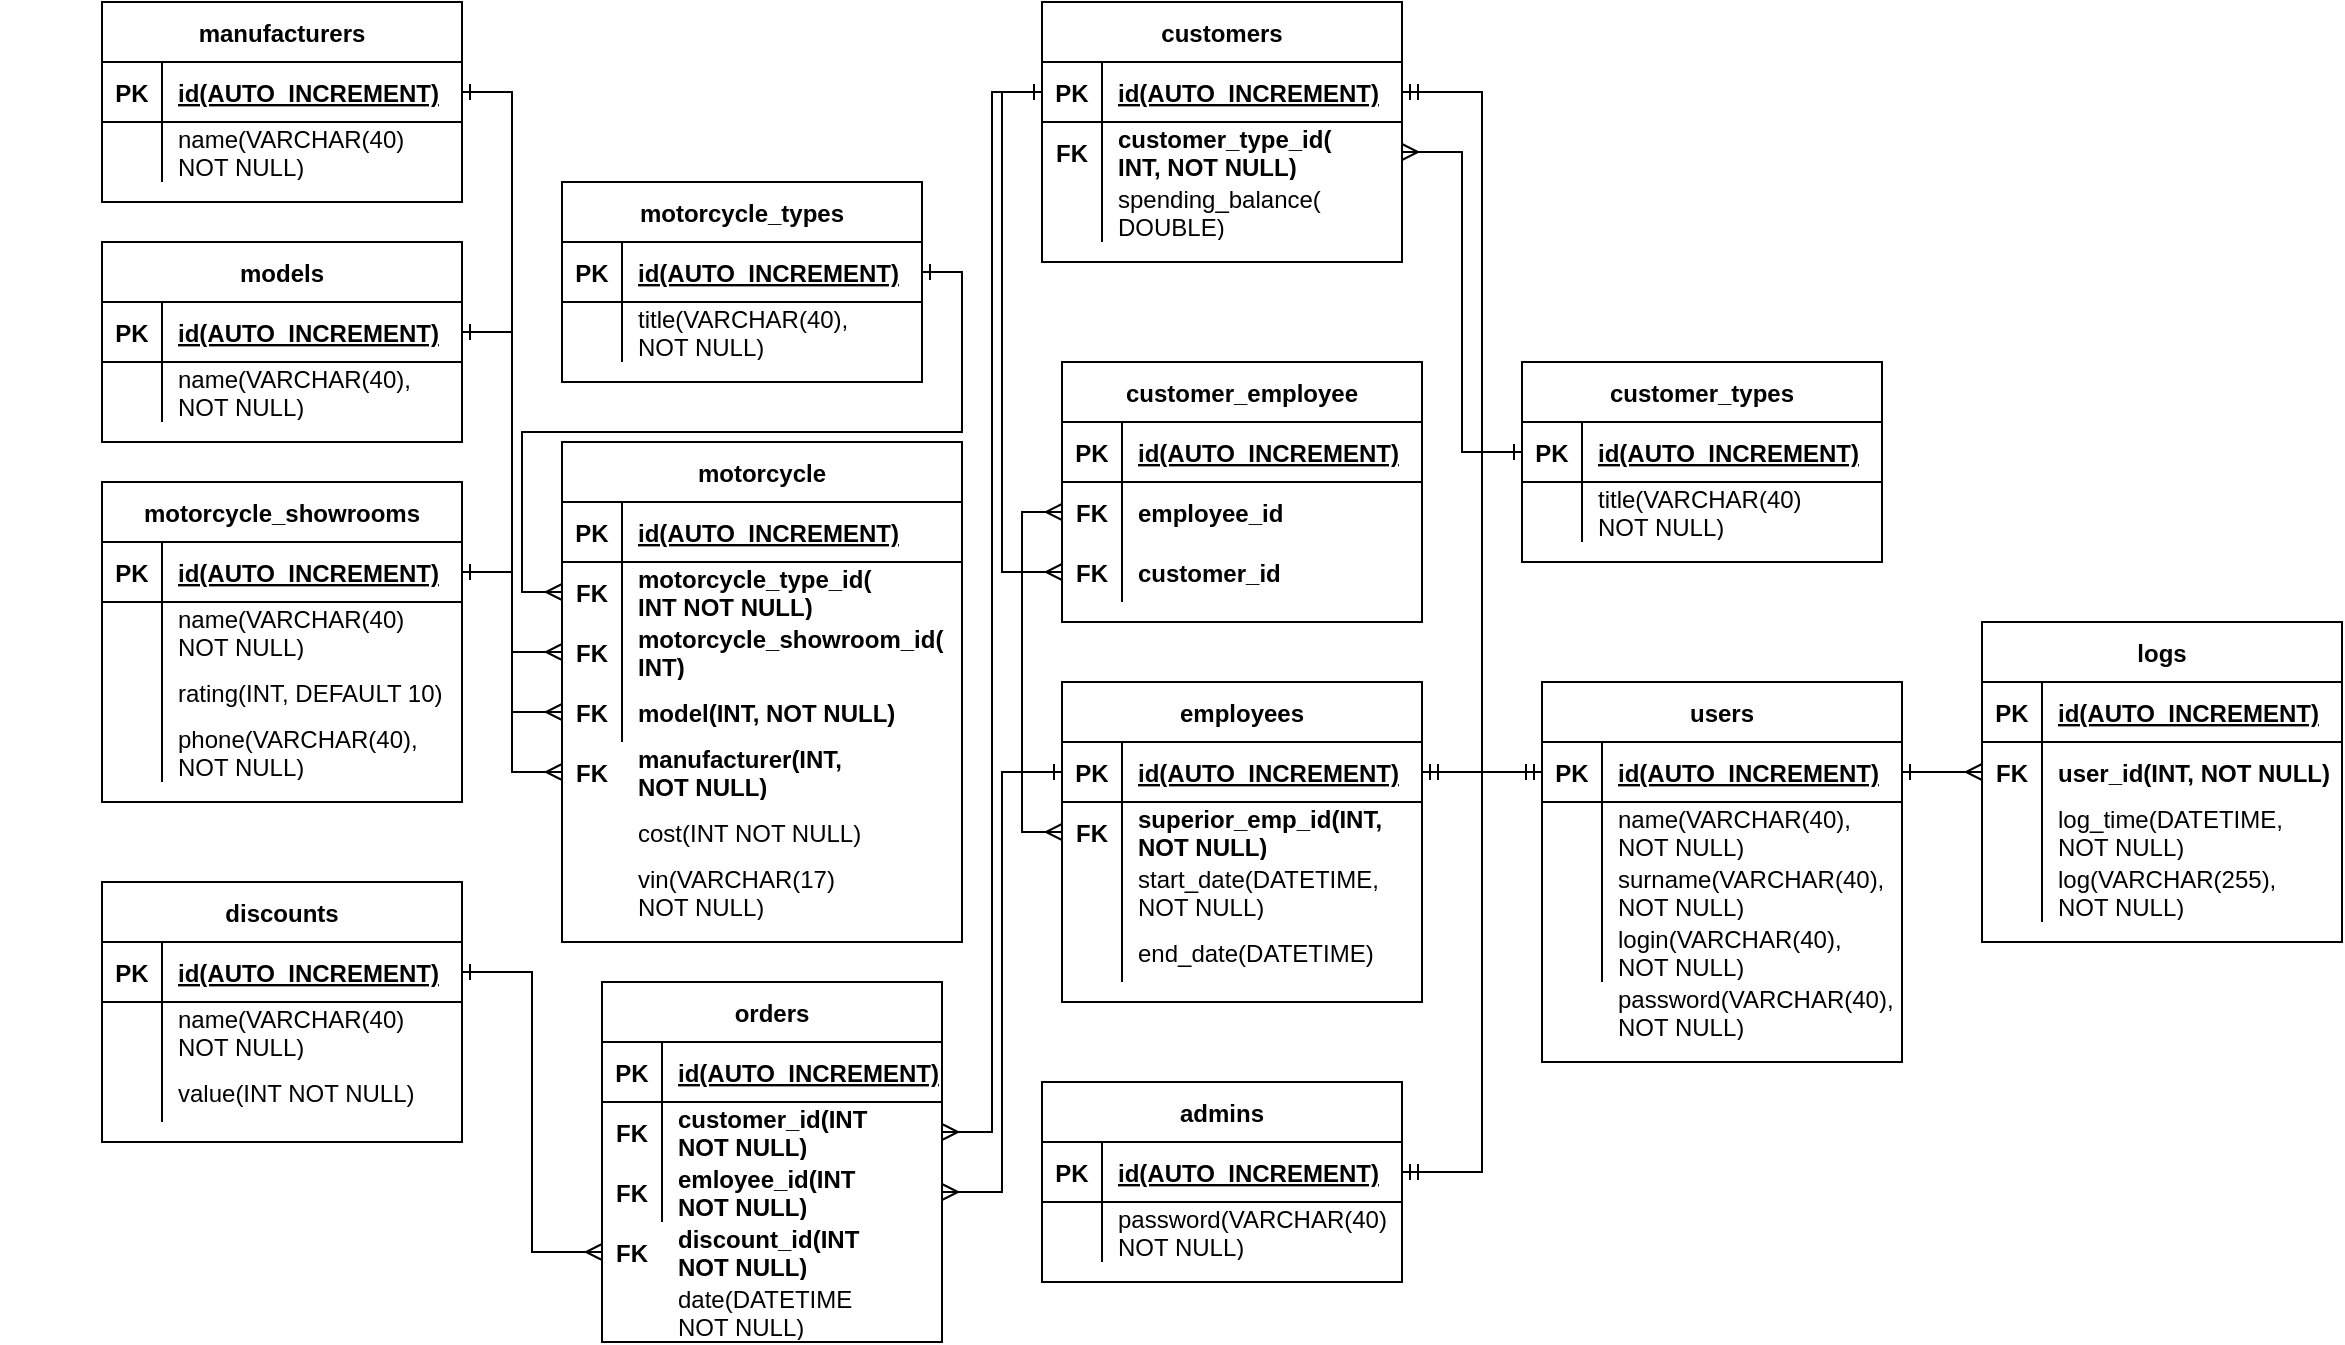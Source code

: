 <mxfile version="20.5.3" type="device"><diagram id="R2lEEEUBdFMjLlhIrx00" name="Page-1"><mxGraphModel dx="1921" dy="1722" grid="1" gridSize="10" guides="1" tooltips="1" connect="1" arrows="1" fold="1" page="1" pageScale="1" pageWidth="850" pageHeight="1100" math="0" shadow="0" extFonts="Permanent Marker^https://fonts.googleapis.com/css?family=Permanent+Marker"><root><mxCell id="0"/><mxCell id="1" parent="0"/><mxCell id="8Nt2CDm1f-vWvWh8IdVS-1" value="customers" style="shape=table;startSize=30;container=1;collapsible=1;childLayout=tableLayout;fixedRows=1;rowLines=0;fontStyle=1;align=center;resizeLast=1;" parent="1" vertex="1"><mxGeometry x="410" y="-30" width="180" height="130" as="geometry"/></mxCell><mxCell id="8Nt2CDm1f-vWvWh8IdVS-2" value="" style="shape=tableRow;horizontal=0;startSize=0;swimlaneHead=0;swimlaneBody=0;fillColor=none;collapsible=0;dropTarget=0;points=[[0,0.5],[1,0.5]];portConstraint=eastwest;top=0;left=0;right=0;bottom=1;" parent="8Nt2CDm1f-vWvWh8IdVS-1" vertex="1"><mxGeometry y="30" width="180" height="30" as="geometry"/></mxCell><mxCell id="8Nt2CDm1f-vWvWh8IdVS-3" value="PK" style="shape=partialRectangle;connectable=0;fillColor=none;top=0;left=0;bottom=0;right=0;fontStyle=1;overflow=hidden;" parent="8Nt2CDm1f-vWvWh8IdVS-2" vertex="1"><mxGeometry width="30" height="30" as="geometry"><mxRectangle width="30" height="30" as="alternateBounds"/></mxGeometry></mxCell><mxCell id="8Nt2CDm1f-vWvWh8IdVS-4" value="id(AUTO_INCREMENT)" style="shape=partialRectangle;connectable=0;fillColor=none;top=0;left=0;bottom=0;right=0;align=left;spacingLeft=6;fontStyle=5;overflow=hidden;" parent="8Nt2CDm1f-vWvWh8IdVS-2" vertex="1"><mxGeometry x="30" width="150" height="30" as="geometry"><mxRectangle width="150" height="30" as="alternateBounds"/></mxGeometry></mxCell><mxCell id="8Nt2CDm1f-vWvWh8IdVS-5" value="" style="shape=tableRow;horizontal=0;startSize=0;swimlaneHead=0;swimlaneBody=0;fillColor=none;collapsible=0;dropTarget=0;points=[[0,0.5],[1,0.5]];portConstraint=eastwest;top=0;left=0;right=0;bottom=0;" parent="8Nt2CDm1f-vWvWh8IdVS-1" vertex="1"><mxGeometry y="60" width="180" height="30" as="geometry"/></mxCell><mxCell id="8Nt2CDm1f-vWvWh8IdVS-6" value="FK" style="shape=partialRectangle;connectable=0;fillColor=none;top=0;left=0;bottom=0;right=0;editable=1;overflow=hidden;fontStyle=1" parent="8Nt2CDm1f-vWvWh8IdVS-5" vertex="1"><mxGeometry width="30" height="30" as="geometry"><mxRectangle width="30" height="30" as="alternateBounds"/></mxGeometry></mxCell><mxCell id="8Nt2CDm1f-vWvWh8IdVS-7" value="customer_type_id(&#10;INT, NOT NULL)" style="shape=partialRectangle;connectable=0;fillColor=none;top=0;left=0;bottom=0;right=0;align=left;spacingLeft=6;overflow=hidden;fontStyle=1" parent="8Nt2CDm1f-vWvWh8IdVS-5" vertex="1"><mxGeometry x="30" width="150" height="30" as="geometry"><mxRectangle width="150" height="30" as="alternateBounds"/></mxGeometry></mxCell><mxCell id="8Nt2CDm1f-vWvWh8IdVS-8" value="" style="shape=tableRow;horizontal=0;startSize=0;swimlaneHead=0;swimlaneBody=0;fillColor=none;collapsible=0;dropTarget=0;points=[[0,0.5],[1,0.5]];portConstraint=eastwest;top=0;left=0;right=0;bottom=0;" parent="8Nt2CDm1f-vWvWh8IdVS-1" vertex="1"><mxGeometry y="90" width="180" height="30" as="geometry"/></mxCell><mxCell id="8Nt2CDm1f-vWvWh8IdVS-9" value="" style="shape=partialRectangle;connectable=0;fillColor=none;top=0;left=0;bottom=0;right=0;editable=1;overflow=hidden;" parent="8Nt2CDm1f-vWvWh8IdVS-8" vertex="1"><mxGeometry width="30" height="30" as="geometry"><mxRectangle width="30" height="30" as="alternateBounds"/></mxGeometry></mxCell><mxCell id="8Nt2CDm1f-vWvWh8IdVS-10" value="spending_balance(&#10;DOUBLE)" style="shape=partialRectangle;connectable=0;fillColor=none;top=0;left=0;bottom=0;right=0;align=left;spacingLeft=6;overflow=hidden;" parent="8Nt2CDm1f-vWvWh8IdVS-8" vertex="1"><mxGeometry x="30" width="150" height="30" as="geometry"><mxRectangle width="150" height="30" as="alternateBounds"/></mxGeometry></mxCell><mxCell id="8Nt2CDm1f-vWvWh8IdVS-14" value="employees" style="shape=table;startSize=30;container=1;collapsible=1;childLayout=tableLayout;fixedRows=1;rowLines=0;fontStyle=1;align=center;resizeLast=1;" parent="1" vertex="1"><mxGeometry x="420" y="310" width="180" height="160" as="geometry"/></mxCell><mxCell id="8Nt2CDm1f-vWvWh8IdVS-15" value="" style="shape=tableRow;horizontal=0;startSize=0;swimlaneHead=0;swimlaneBody=0;fillColor=none;collapsible=0;dropTarget=0;points=[[0,0.5],[1,0.5]];portConstraint=eastwest;top=0;left=0;right=0;bottom=1;" parent="8Nt2CDm1f-vWvWh8IdVS-14" vertex="1"><mxGeometry y="30" width="180" height="30" as="geometry"/></mxCell><mxCell id="8Nt2CDm1f-vWvWh8IdVS-16" value="PK" style="shape=partialRectangle;connectable=0;fillColor=none;top=0;left=0;bottom=0;right=0;fontStyle=1;overflow=hidden;" parent="8Nt2CDm1f-vWvWh8IdVS-15" vertex="1"><mxGeometry width="30" height="30" as="geometry"><mxRectangle width="30" height="30" as="alternateBounds"/></mxGeometry></mxCell><mxCell id="8Nt2CDm1f-vWvWh8IdVS-17" value="id(AUTO_INCREMENT)" style="shape=partialRectangle;connectable=0;fillColor=none;top=0;left=0;bottom=0;right=0;align=left;spacingLeft=6;fontStyle=5;overflow=hidden;" parent="8Nt2CDm1f-vWvWh8IdVS-15" vertex="1"><mxGeometry x="30" width="150" height="30" as="geometry"><mxRectangle width="150" height="30" as="alternateBounds"/></mxGeometry></mxCell><mxCell id="gEt5cpGk0N3oKfCgghle-37" style="edgeStyle=orthogonalEdgeStyle;rounded=0;orthogonalLoop=1;jettySize=auto;html=1;entryX=0;entryY=0.5;entryDx=0;entryDy=0;startArrow=ERmany;startFill=0;endArrow=ERone;endFill=0;" parent="8Nt2CDm1f-vWvWh8IdVS-14" source="8Nt2CDm1f-vWvWh8IdVS-18" target="8Nt2CDm1f-vWvWh8IdVS-15" edge="1"><mxGeometry relative="1" as="geometry"/></mxCell><mxCell id="8Nt2CDm1f-vWvWh8IdVS-18" value="" style="shape=tableRow;horizontal=0;startSize=0;swimlaneHead=0;swimlaneBody=0;fillColor=none;collapsible=0;dropTarget=0;points=[[0,0.5],[1,0.5]];portConstraint=eastwest;top=0;left=0;right=0;bottom=0;" parent="8Nt2CDm1f-vWvWh8IdVS-14" vertex="1"><mxGeometry y="60" width="180" height="30" as="geometry"/></mxCell><mxCell id="8Nt2CDm1f-vWvWh8IdVS-19" value="FK" style="shape=partialRectangle;connectable=0;fillColor=none;top=0;left=0;bottom=0;right=0;editable=1;overflow=hidden;fontStyle=1" parent="8Nt2CDm1f-vWvWh8IdVS-18" vertex="1"><mxGeometry width="30" height="30" as="geometry"><mxRectangle width="30" height="30" as="alternateBounds"/></mxGeometry></mxCell><mxCell id="8Nt2CDm1f-vWvWh8IdVS-20" value="superior_emp_id(INT, &#10;NOT NULL)" style="shape=partialRectangle;connectable=0;fillColor=none;top=0;left=0;bottom=0;right=0;align=left;spacingLeft=6;overflow=hidden;fontStyle=1" parent="8Nt2CDm1f-vWvWh8IdVS-18" vertex="1"><mxGeometry x="30" width="150" height="30" as="geometry"><mxRectangle width="150" height="30" as="alternateBounds"/></mxGeometry></mxCell><mxCell id="8Nt2CDm1f-vWvWh8IdVS-21" value="" style="shape=tableRow;horizontal=0;startSize=0;swimlaneHead=0;swimlaneBody=0;fillColor=none;collapsible=0;dropTarget=0;points=[[0,0.5],[1,0.5]];portConstraint=eastwest;top=0;left=0;right=0;bottom=0;" parent="8Nt2CDm1f-vWvWh8IdVS-14" vertex="1"><mxGeometry y="90" width="180" height="30" as="geometry"/></mxCell><mxCell id="8Nt2CDm1f-vWvWh8IdVS-22" value="" style="shape=partialRectangle;connectable=0;fillColor=none;top=0;left=0;bottom=0;right=0;editable=1;overflow=hidden;" parent="8Nt2CDm1f-vWvWh8IdVS-21" vertex="1"><mxGeometry width="30" height="30" as="geometry"><mxRectangle width="30" height="30" as="alternateBounds"/></mxGeometry></mxCell><mxCell id="8Nt2CDm1f-vWvWh8IdVS-23" value="start_date(DATETIME,&#10;NOT NULL)" style="shape=partialRectangle;connectable=0;fillColor=none;top=0;left=0;bottom=0;right=0;align=left;spacingLeft=6;overflow=hidden;" parent="8Nt2CDm1f-vWvWh8IdVS-21" vertex="1"><mxGeometry x="30" width="150" height="30" as="geometry"><mxRectangle width="150" height="30" as="alternateBounds"/></mxGeometry></mxCell><mxCell id="8Nt2CDm1f-vWvWh8IdVS-24" value="" style="shape=tableRow;horizontal=0;startSize=0;swimlaneHead=0;swimlaneBody=0;fillColor=none;collapsible=0;dropTarget=0;points=[[0,0.5],[1,0.5]];portConstraint=eastwest;top=0;left=0;right=0;bottom=0;" parent="8Nt2CDm1f-vWvWh8IdVS-14" vertex="1"><mxGeometry y="120" width="180" height="30" as="geometry"/></mxCell><mxCell id="8Nt2CDm1f-vWvWh8IdVS-25" value="" style="shape=partialRectangle;connectable=0;fillColor=none;top=0;left=0;bottom=0;right=0;editable=1;overflow=hidden;" parent="8Nt2CDm1f-vWvWh8IdVS-24" vertex="1"><mxGeometry width="30" height="30" as="geometry"><mxRectangle width="30" height="30" as="alternateBounds"/></mxGeometry></mxCell><mxCell id="8Nt2CDm1f-vWvWh8IdVS-26" value="end_date(DATETIME)" style="shape=partialRectangle;connectable=0;fillColor=none;top=0;left=0;bottom=0;right=0;align=left;spacingLeft=6;overflow=hidden;" parent="8Nt2CDm1f-vWvWh8IdVS-24" vertex="1"><mxGeometry x="30" width="150" height="30" as="geometry"><mxRectangle width="150" height="30" as="alternateBounds"/></mxGeometry></mxCell><mxCell id="8Nt2CDm1f-vWvWh8IdVS-40" value="users" style="shape=table;startSize=30;container=1;collapsible=1;childLayout=tableLayout;fixedRows=1;rowLines=0;fontStyle=1;align=center;resizeLast=1;" parent="1" vertex="1"><mxGeometry x="660" y="310" width="180" height="190" as="geometry"/></mxCell><mxCell id="8Nt2CDm1f-vWvWh8IdVS-41" value="" style="shape=tableRow;horizontal=0;startSize=0;swimlaneHead=0;swimlaneBody=0;fillColor=none;collapsible=0;dropTarget=0;points=[[0,0.5],[1,0.5]];portConstraint=eastwest;top=0;left=0;right=0;bottom=1;" parent="8Nt2CDm1f-vWvWh8IdVS-40" vertex="1"><mxGeometry y="30" width="180" height="30" as="geometry"/></mxCell><mxCell id="8Nt2CDm1f-vWvWh8IdVS-42" value="PK" style="shape=partialRectangle;connectable=0;fillColor=none;top=0;left=0;bottom=0;right=0;fontStyle=1;overflow=hidden;" parent="8Nt2CDm1f-vWvWh8IdVS-41" vertex="1"><mxGeometry width="30" height="30" as="geometry"><mxRectangle width="30" height="30" as="alternateBounds"/></mxGeometry></mxCell><mxCell id="8Nt2CDm1f-vWvWh8IdVS-43" value="id(AUTO_INCREMENT)" style="shape=partialRectangle;connectable=0;fillColor=none;top=0;left=0;bottom=0;right=0;align=left;spacingLeft=6;fontStyle=5;overflow=hidden;" parent="8Nt2CDm1f-vWvWh8IdVS-41" vertex="1"><mxGeometry x="30" width="150" height="30" as="geometry"><mxRectangle width="150" height="30" as="alternateBounds"/></mxGeometry></mxCell><mxCell id="8Nt2CDm1f-vWvWh8IdVS-44" value="" style="shape=tableRow;horizontal=0;startSize=0;swimlaneHead=0;swimlaneBody=0;fillColor=none;collapsible=0;dropTarget=0;points=[[0,0.5],[1,0.5]];portConstraint=eastwest;top=0;left=0;right=0;bottom=0;" parent="8Nt2CDm1f-vWvWh8IdVS-40" vertex="1"><mxGeometry y="60" width="180" height="30" as="geometry"/></mxCell><mxCell id="8Nt2CDm1f-vWvWh8IdVS-45" value="" style="shape=partialRectangle;connectable=0;fillColor=none;top=0;left=0;bottom=0;right=0;editable=1;overflow=hidden;" parent="8Nt2CDm1f-vWvWh8IdVS-44" vertex="1"><mxGeometry width="30" height="30" as="geometry"><mxRectangle width="30" height="30" as="alternateBounds"/></mxGeometry></mxCell><mxCell id="8Nt2CDm1f-vWvWh8IdVS-46" value="name(VARCHAR(40),&#10;NOT NULL)" style="shape=partialRectangle;connectable=0;fillColor=none;top=0;left=0;bottom=0;right=0;align=left;spacingLeft=6;overflow=hidden;" parent="8Nt2CDm1f-vWvWh8IdVS-44" vertex="1"><mxGeometry x="30" width="150" height="30" as="geometry"><mxRectangle width="150" height="30" as="alternateBounds"/></mxGeometry></mxCell><mxCell id="8Nt2CDm1f-vWvWh8IdVS-47" value="" style="shape=tableRow;horizontal=0;startSize=0;swimlaneHead=0;swimlaneBody=0;fillColor=none;collapsible=0;dropTarget=0;points=[[0,0.5],[1,0.5]];portConstraint=eastwest;top=0;left=0;right=0;bottom=0;" parent="8Nt2CDm1f-vWvWh8IdVS-40" vertex="1"><mxGeometry y="90" width="180" height="30" as="geometry"/></mxCell><mxCell id="8Nt2CDm1f-vWvWh8IdVS-48" value="" style="shape=partialRectangle;connectable=0;fillColor=none;top=0;left=0;bottom=0;right=0;editable=1;overflow=hidden;" parent="8Nt2CDm1f-vWvWh8IdVS-47" vertex="1"><mxGeometry width="30" height="30" as="geometry"><mxRectangle width="30" height="30" as="alternateBounds"/></mxGeometry></mxCell><mxCell id="8Nt2CDm1f-vWvWh8IdVS-49" value="surname(VARCHAR(40), &#10;NOT NULL)" style="shape=partialRectangle;connectable=0;fillColor=none;top=0;left=0;bottom=0;right=0;align=left;spacingLeft=6;overflow=hidden;" parent="8Nt2CDm1f-vWvWh8IdVS-47" vertex="1"><mxGeometry x="30" width="150" height="30" as="geometry"><mxRectangle width="150" height="30" as="alternateBounds"/></mxGeometry></mxCell><mxCell id="8Nt2CDm1f-vWvWh8IdVS-50" value="" style="shape=tableRow;horizontal=0;startSize=0;swimlaneHead=0;swimlaneBody=0;fillColor=none;collapsible=0;dropTarget=0;points=[[0,0.5],[1,0.5]];portConstraint=eastwest;top=0;left=0;right=0;bottom=0;" parent="8Nt2CDm1f-vWvWh8IdVS-40" vertex="1"><mxGeometry y="120" width="180" height="30" as="geometry"/></mxCell><mxCell id="8Nt2CDm1f-vWvWh8IdVS-51" value="" style="shape=partialRectangle;connectable=0;fillColor=none;top=0;left=0;bottom=0;right=0;editable=1;overflow=hidden;" parent="8Nt2CDm1f-vWvWh8IdVS-50" vertex="1"><mxGeometry width="30" height="30" as="geometry"><mxRectangle width="30" height="30" as="alternateBounds"/></mxGeometry></mxCell><mxCell id="8Nt2CDm1f-vWvWh8IdVS-52" value="login(VARCHAR(40),&#10;NOT NULL)" style="shape=partialRectangle;connectable=0;fillColor=none;top=0;left=0;bottom=0;right=0;align=left;spacingLeft=6;overflow=hidden;" parent="8Nt2CDm1f-vWvWh8IdVS-50" vertex="1"><mxGeometry x="30" width="150" height="30" as="geometry"><mxRectangle width="150" height="30" as="alternateBounds"/></mxGeometry></mxCell><mxCell id="8Nt2CDm1f-vWvWh8IdVS-53" value="admins" style="shape=table;startSize=30;container=1;collapsible=1;childLayout=tableLayout;fixedRows=1;rowLines=0;fontStyle=1;align=center;resizeLast=1;" parent="1" vertex="1"><mxGeometry x="410" y="510" width="180" height="100" as="geometry"/></mxCell><mxCell id="8Nt2CDm1f-vWvWh8IdVS-54" value="" style="shape=tableRow;horizontal=0;startSize=0;swimlaneHead=0;swimlaneBody=0;fillColor=none;collapsible=0;dropTarget=0;points=[[0,0.5],[1,0.5]];portConstraint=eastwest;top=0;left=0;right=0;bottom=1;" parent="8Nt2CDm1f-vWvWh8IdVS-53" vertex="1"><mxGeometry y="30" width="180" height="30" as="geometry"/></mxCell><mxCell id="8Nt2CDm1f-vWvWh8IdVS-55" value="PK" style="shape=partialRectangle;connectable=0;fillColor=none;top=0;left=0;bottom=0;right=0;fontStyle=1;overflow=hidden;" parent="8Nt2CDm1f-vWvWh8IdVS-54" vertex="1"><mxGeometry width="30" height="30" as="geometry"><mxRectangle width="30" height="30" as="alternateBounds"/></mxGeometry></mxCell><mxCell id="8Nt2CDm1f-vWvWh8IdVS-56" value="id(AUTO_INCREMENT)" style="shape=partialRectangle;connectable=0;fillColor=none;top=0;left=0;bottom=0;right=0;align=left;spacingLeft=6;fontStyle=5;overflow=hidden;" parent="8Nt2CDm1f-vWvWh8IdVS-54" vertex="1"><mxGeometry x="30" width="150" height="30" as="geometry"><mxRectangle width="150" height="30" as="alternateBounds"/></mxGeometry></mxCell><mxCell id="8Nt2CDm1f-vWvWh8IdVS-57" value="" style="shape=tableRow;horizontal=0;startSize=0;swimlaneHead=0;swimlaneBody=0;fillColor=none;collapsible=0;dropTarget=0;points=[[0,0.5],[1,0.5]];portConstraint=eastwest;top=0;left=0;right=0;bottom=0;" parent="8Nt2CDm1f-vWvWh8IdVS-53" vertex="1"><mxGeometry y="60" width="180" height="30" as="geometry"/></mxCell><mxCell id="8Nt2CDm1f-vWvWh8IdVS-58" value="" style="shape=partialRectangle;connectable=0;fillColor=none;top=0;left=0;bottom=0;right=0;editable=1;overflow=hidden;" parent="8Nt2CDm1f-vWvWh8IdVS-57" vertex="1"><mxGeometry width="30" height="30" as="geometry"><mxRectangle width="30" height="30" as="alternateBounds"/></mxGeometry></mxCell><mxCell id="8Nt2CDm1f-vWvWh8IdVS-59" value="password(VARCHAR(40)&#10;NOT NULL)" style="shape=partialRectangle;connectable=0;fillColor=none;top=0;left=0;bottom=0;right=0;align=left;spacingLeft=6;overflow=hidden;" parent="8Nt2CDm1f-vWvWh8IdVS-57" vertex="1"><mxGeometry x="30" width="150" height="30" as="geometry"><mxRectangle width="150" height="30" as="alternateBounds"/></mxGeometry></mxCell><mxCell id="8Nt2CDm1f-vWvWh8IdVS-69" style="edgeStyle=orthogonalEdgeStyle;rounded=0;orthogonalLoop=1;jettySize=auto;html=1;entryX=1;entryY=0.5;entryDx=0;entryDy=0;startArrow=ERmandOne;startFill=0;endArrow=ERmandOne;endFill=0;" parent="1" source="8Nt2CDm1f-vWvWh8IdVS-41" target="8Nt2CDm1f-vWvWh8IdVS-54" edge="1"><mxGeometry relative="1" as="geometry"><Array as="points"><mxPoint x="630" y="355"/><mxPoint x="630" y="555"/></Array></mxGeometry></mxCell><mxCell id="8Nt2CDm1f-vWvWh8IdVS-70" style="edgeStyle=orthogonalEdgeStyle;rounded=0;orthogonalLoop=1;jettySize=auto;html=1;entryX=1;entryY=0.5;entryDx=0;entryDy=0;startArrow=ERmandOne;startFill=0;endArrow=ERmandOne;endFill=0;" parent="1" source="8Nt2CDm1f-vWvWh8IdVS-41" target="8Nt2CDm1f-vWvWh8IdVS-15" edge="1"><mxGeometry relative="1" as="geometry"/></mxCell><mxCell id="8Nt2CDm1f-vWvWh8IdVS-71" style="edgeStyle=orthogonalEdgeStyle;rounded=0;orthogonalLoop=1;jettySize=auto;html=1;entryX=1;entryY=0.5;entryDx=0;entryDy=0;startArrow=ERmandOne;startFill=0;endArrow=ERmandOne;endFill=0;" parent="1" source="8Nt2CDm1f-vWvWh8IdVS-41" target="8Nt2CDm1f-vWvWh8IdVS-2" edge="1"><mxGeometry relative="1" as="geometry"><Array as="points"><mxPoint x="630" y="355"/><mxPoint x="630" y="15"/></Array></mxGeometry></mxCell><mxCell id="8Nt2CDm1f-vWvWh8IdVS-88" style="edgeStyle=orthogonalEdgeStyle;rounded=0;orthogonalLoop=1;jettySize=auto;html=1;entryX=1;entryY=0.5;entryDx=0;entryDy=0;startArrow=ERmany;startFill=0;endArrow=ERone;endFill=0;exitX=0;exitY=0.5;exitDx=0;exitDy=0;" parent="1" source="8Nt2CDm1f-vWvWh8IdVS-76" target="8Nt2CDm1f-vWvWh8IdVS-41" edge="1"><mxGeometry relative="1" as="geometry"/></mxCell><mxCell id="8Nt2CDm1f-vWvWh8IdVS-72" value="logs" style="shape=table;startSize=30;container=1;collapsible=1;childLayout=tableLayout;fixedRows=1;rowLines=0;fontStyle=1;align=center;resizeLast=1;" parent="1" vertex="1"><mxGeometry x="880" y="280" width="180" height="160" as="geometry"/></mxCell><mxCell id="8Nt2CDm1f-vWvWh8IdVS-73" value="" style="shape=tableRow;horizontal=0;startSize=0;swimlaneHead=0;swimlaneBody=0;fillColor=none;collapsible=0;dropTarget=0;points=[[0,0.5],[1,0.5]];portConstraint=eastwest;top=0;left=0;right=0;bottom=1;" parent="8Nt2CDm1f-vWvWh8IdVS-72" vertex="1"><mxGeometry y="30" width="180" height="30" as="geometry"/></mxCell><mxCell id="8Nt2CDm1f-vWvWh8IdVS-74" value="PK" style="shape=partialRectangle;connectable=0;fillColor=none;top=0;left=0;bottom=0;right=0;fontStyle=1;overflow=hidden;" parent="8Nt2CDm1f-vWvWh8IdVS-73" vertex="1"><mxGeometry width="30" height="30" as="geometry"><mxRectangle width="30" height="30" as="alternateBounds"/></mxGeometry></mxCell><mxCell id="8Nt2CDm1f-vWvWh8IdVS-75" value="id(AUTO_INCREMENT)" style="shape=partialRectangle;connectable=0;fillColor=none;top=0;left=0;bottom=0;right=0;align=left;spacingLeft=6;fontStyle=5;overflow=hidden;" parent="8Nt2CDm1f-vWvWh8IdVS-73" vertex="1"><mxGeometry x="30" width="150" height="30" as="geometry"><mxRectangle width="150" height="30" as="alternateBounds"/></mxGeometry></mxCell><mxCell id="8Nt2CDm1f-vWvWh8IdVS-76" value="" style="shape=tableRow;horizontal=0;startSize=0;swimlaneHead=0;swimlaneBody=0;fillColor=none;collapsible=0;dropTarget=0;points=[[0,0.5],[1,0.5]];portConstraint=eastwest;top=0;left=0;right=0;bottom=0;" parent="8Nt2CDm1f-vWvWh8IdVS-72" vertex="1"><mxGeometry y="60" width="180" height="30" as="geometry"/></mxCell><mxCell id="8Nt2CDm1f-vWvWh8IdVS-77" value="FK" style="shape=partialRectangle;connectable=0;fillColor=none;top=0;left=0;bottom=0;right=0;editable=1;overflow=hidden;fontStyle=1" parent="8Nt2CDm1f-vWvWh8IdVS-76" vertex="1"><mxGeometry width="30" height="30" as="geometry"><mxRectangle width="30" height="30" as="alternateBounds"/></mxGeometry></mxCell><mxCell id="8Nt2CDm1f-vWvWh8IdVS-78" value="user_id(INT, NOT NULL)" style="shape=partialRectangle;connectable=0;fillColor=none;top=0;left=0;bottom=0;right=0;align=left;spacingLeft=6;overflow=hidden;fontStyle=1" parent="8Nt2CDm1f-vWvWh8IdVS-76" vertex="1"><mxGeometry x="30" width="150" height="30" as="geometry"><mxRectangle width="150" height="30" as="alternateBounds"/></mxGeometry></mxCell><mxCell id="8Nt2CDm1f-vWvWh8IdVS-79" value="" style="shape=tableRow;horizontal=0;startSize=0;swimlaneHead=0;swimlaneBody=0;fillColor=none;collapsible=0;dropTarget=0;points=[[0,0.5],[1,0.5]];portConstraint=eastwest;top=0;left=0;right=0;bottom=0;" parent="8Nt2CDm1f-vWvWh8IdVS-72" vertex="1"><mxGeometry y="90" width="180" height="30" as="geometry"/></mxCell><mxCell id="8Nt2CDm1f-vWvWh8IdVS-80" value="" style="shape=partialRectangle;connectable=0;fillColor=none;top=0;left=0;bottom=0;right=0;editable=1;overflow=hidden;" parent="8Nt2CDm1f-vWvWh8IdVS-79" vertex="1"><mxGeometry width="30" height="30" as="geometry"><mxRectangle width="30" height="30" as="alternateBounds"/></mxGeometry></mxCell><mxCell id="8Nt2CDm1f-vWvWh8IdVS-81" value="log_time(DATETIME,&#10;NOT NULL)" style="shape=partialRectangle;connectable=0;fillColor=none;top=0;left=0;bottom=0;right=0;align=left;spacingLeft=6;overflow=hidden;" parent="8Nt2CDm1f-vWvWh8IdVS-79" vertex="1"><mxGeometry x="30" width="150" height="30" as="geometry"><mxRectangle width="150" height="30" as="alternateBounds"/></mxGeometry></mxCell><mxCell id="8Nt2CDm1f-vWvWh8IdVS-82" value="" style="shape=tableRow;horizontal=0;startSize=0;swimlaneHead=0;swimlaneBody=0;fillColor=none;collapsible=0;dropTarget=0;points=[[0,0.5],[1,0.5]];portConstraint=eastwest;top=0;left=0;right=0;bottom=0;" parent="8Nt2CDm1f-vWvWh8IdVS-72" vertex="1"><mxGeometry y="120" width="180" height="30" as="geometry"/></mxCell><mxCell id="8Nt2CDm1f-vWvWh8IdVS-83" value="" style="shape=partialRectangle;connectable=0;fillColor=none;top=0;left=0;bottom=0;right=0;editable=1;overflow=hidden;" parent="8Nt2CDm1f-vWvWh8IdVS-82" vertex="1"><mxGeometry width="30" height="30" as="geometry"><mxRectangle width="30" height="30" as="alternateBounds"/></mxGeometry></mxCell><mxCell id="8Nt2CDm1f-vWvWh8IdVS-84" value="log(VARCHAR(255),&#10;NOT NULL)" style="shape=partialRectangle;connectable=0;fillColor=none;top=0;left=0;bottom=0;right=0;align=left;spacingLeft=6;overflow=hidden;" parent="8Nt2CDm1f-vWvWh8IdVS-82" vertex="1"><mxGeometry x="30" width="150" height="30" as="geometry"><mxRectangle width="150" height="30" as="alternateBounds"/></mxGeometry></mxCell><mxCell id="8Nt2CDm1f-vWvWh8IdVS-89" value="customer_types" style="shape=table;startSize=30;container=1;collapsible=1;childLayout=tableLayout;fixedRows=1;rowLines=0;fontStyle=1;align=center;resizeLast=1;" parent="1" vertex="1"><mxGeometry x="650" y="150" width="180" height="100" as="geometry"/></mxCell><mxCell id="8Nt2CDm1f-vWvWh8IdVS-90" value="" style="shape=tableRow;horizontal=0;startSize=0;swimlaneHead=0;swimlaneBody=0;fillColor=none;collapsible=0;dropTarget=0;points=[[0,0.5],[1,0.5]];portConstraint=eastwest;top=0;left=0;right=0;bottom=1;" parent="8Nt2CDm1f-vWvWh8IdVS-89" vertex="1"><mxGeometry y="30" width="180" height="30" as="geometry"/></mxCell><mxCell id="8Nt2CDm1f-vWvWh8IdVS-91" value="PK" style="shape=partialRectangle;connectable=0;fillColor=none;top=0;left=0;bottom=0;right=0;fontStyle=1;overflow=hidden;" parent="8Nt2CDm1f-vWvWh8IdVS-90" vertex="1"><mxGeometry width="30" height="30" as="geometry"><mxRectangle width="30" height="30" as="alternateBounds"/></mxGeometry></mxCell><mxCell id="8Nt2CDm1f-vWvWh8IdVS-92" value="id(AUTO_INCREMENT)" style="shape=partialRectangle;connectable=0;fillColor=none;top=0;left=0;bottom=0;right=0;align=left;spacingLeft=6;fontStyle=5;overflow=hidden;" parent="8Nt2CDm1f-vWvWh8IdVS-90" vertex="1"><mxGeometry x="30" width="150" height="30" as="geometry"><mxRectangle width="150" height="30" as="alternateBounds"/></mxGeometry></mxCell><mxCell id="8Nt2CDm1f-vWvWh8IdVS-93" value="" style="shape=tableRow;horizontal=0;startSize=0;swimlaneHead=0;swimlaneBody=0;fillColor=none;collapsible=0;dropTarget=0;points=[[0,0.5],[1,0.5]];portConstraint=eastwest;top=0;left=0;right=0;bottom=0;" parent="8Nt2CDm1f-vWvWh8IdVS-89" vertex="1"><mxGeometry y="60" width="180" height="30" as="geometry"/></mxCell><mxCell id="8Nt2CDm1f-vWvWh8IdVS-94" value="" style="shape=partialRectangle;connectable=0;fillColor=none;top=0;left=0;bottom=0;right=0;editable=1;overflow=hidden;" parent="8Nt2CDm1f-vWvWh8IdVS-93" vertex="1"><mxGeometry width="30" height="30" as="geometry"><mxRectangle width="30" height="30" as="alternateBounds"/></mxGeometry></mxCell><mxCell id="8Nt2CDm1f-vWvWh8IdVS-95" value="title(VARCHAR(40)&#10;NOT NULL)" style="shape=partialRectangle;connectable=0;fillColor=none;top=0;left=0;bottom=0;right=0;align=left;spacingLeft=6;overflow=hidden;" parent="8Nt2CDm1f-vWvWh8IdVS-93" vertex="1"><mxGeometry x="30" width="150" height="30" as="geometry"><mxRectangle width="150" height="30" as="alternateBounds"/></mxGeometry></mxCell><mxCell id="8Nt2CDm1f-vWvWh8IdVS-102" style="edgeStyle=orthogonalEdgeStyle;rounded=0;orthogonalLoop=1;jettySize=auto;html=1;startArrow=ERmany;startFill=0;endArrow=ERone;endFill=0;" parent="1" source="8Nt2CDm1f-vWvWh8IdVS-5" target="8Nt2CDm1f-vWvWh8IdVS-90" edge="1"><mxGeometry relative="1" as="geometry"/></mxCell><mxCell id="8Nt2CDm1f-vWvWh8IdVS-103" value="motorcycle" style="shape=table;startSize=30;container=1;collapsible=1;childLayout=tableLayout;fixedRows=1;rowLines=0;fontStyle=1;align=center;resizeLast=1;" parent="1" vertex="1"><mxGeometry x="170" y="190" width="200" height="250" as="geometry"/></mxCell><mxCell id="8Nt2CDm1f-vWvWh8IdVS-104" value="" style="shape=tableRow;horizontal=0;startSize=0;swimlaneHead=0;swimlaneBody=0;fillColor=none;collapsible=0;dropTarget=0;points=[[0,0.5],[1,0.5]];portConstraint=eastwest;top=0;left=0;right=0;bottom=1;" parent="8Nt2CDm1f-vWvWh8IdVS-103" vertex="1"><mxGeometry y="30" width="200" height="30" as="geometry"/></mxCell><mxCell id="8Nt2CDm1f-vWvWh8IdVS-105" value="PK" style="shape=partialRectangle;connectable=0;fillColor=none;top=0;left=0;bottom=0;right=0;fontStyle=1;overflow=hidden;" parent="8Nt2CDm1f-vWvWh8IdVS-104" vertex="1"><mxGeometry width="30" height="30" as="geometry"><mxRectangle width="30" height="30" as="alternateBounds"/></mxGeometry></mxCell><mxCell id="8Nt2CDm1f-vWvWh8IdVS-106" value="id(AUTO_INCREMENT)" style="shape=partialRectangle;connectable=0;fillColor=none;top=0;left=0;bottom=0;right=0;align=left;spacingLeft=6;fontStyle=5;overflow=hidden;" parent="8Nt2CDm1f-vWvWh8IdVS-104" vertex="1"><mxGeometry x="30" width="170" height="30" as="geometry"><mxRectangle width="170" height="30" as="alternateBounds"/></mxGeometry></mxCell><mxCell id="8Nt2CDm1f-vWvWh8IdVS-107" value="" style="shape=tableRow;horizontal=0;startSize=0;swimlaneHead=0;swimlaneBody=0;fillColor=none;collapsible=0;dropTarget=0;points=[[0,0.5],[1,0.5]];portConstraint=eastwest;top=0;left=0;right=0;bottom=0;" parent="8Nt2CDm1f-vWvWh8IdVS-103" vertex="1"><mxGeometry y="60" width="200" height="30" as="geometry"/></mxCell><mxCell id="8Nt2CDm1f-vWvWh8IdVS-108" value="FK" style="shape=partialRectangle;connectable=0;fillColor=none;top=0;left=0;bottom=0;right=0;editable=1;overflow=hidden;fontStyle=1" parent="8Nt2CDm1f-vWvWh8IdVS-107" vertex="1"><mxGeometry width="30" height="30" as="geometry"><mxRectangle width="30" height="30" as="alternateBounds"/></mxGeometry></mxCell><mxCell id="8Nt2CDm1f-vWvWh8IdVS-109" value="motorcycle_type_id(&#10;INT NOT NULL)" style="shape=partialRectangle;connectable=0;fillColor=none;top=0;left=0;bottom=0;right=0;align=left;spacingLeft=6;overflow=hidden;fontStyle=1" parent="8Nt2CDm1f-vWvWh8IdVS-107" vertex="1"><mxGeometry x="30" width="170" height="30" as="geometry"><mxRectangle width="170" height="30" as="alternateBounds"/></mxGeometry></mxCell><mxCell id="8Nt2CDm1f-vWvWh8IdVS-110" value="" style="shape=tableRow;horizontal=0;startSize=0;swimlaneHead=0;swimlaneBody=0;fillColor=none;collapsible=0;dropTarget=0;points=[[0,0.5],[1,0.5]];portConstraint=eastwest;top=0;left=0;right=0;bottom=0;" parent="8Nt2CDm1f-vWvWh8IdVS-103" vertex="1"><mxGeometry y="90" width="200" height="30" as="geometry"/></mxCell><mxCell id="8Nt2CDm1f-vWvWh8IdVS-111" value="FK" style="shape=partialRectangle;connectable=0;fillColor=none;top=0;left=0;bottom=0;right=0;editable=1;overflow=hidden;fontStyle=1" parent="8Nt2CDm1f-vWvWh8IdVS-110" vertex="1"><mxGeometry width="30" height="30" as="geometry"><mxRectangle width="30" height="30" as="alternateBounds"/></mxGeometry></mxCell><mxCell id="8Nt2CDm1f-vWvWh8IdVS-112" value="motorcycle_showroom_id(&#10;INT)" style="shape=partialRectangle;connectable=0;fillColor=none;top=0;left=0;bottom=0;right=0;align=left;spacingLeft=6;overflow=hidden;fontStyle=1" parent="8Nt2CDm1f-vWvWh8IdVS-110" vertex="1"><mxGeometry x="30" width="170" height="30" as="geometry"><mxRectangle width="170" height="30" as="alternateBounds"/></mxGeometry></mxCell><mxCell id="8Nt2CDm1f-vWvWh8IdVS-113" value="" style="shape=tableRow;horizontal=0;startSize=0;swimlaneHead=0;swimlaneBody=0;fillColor=none;collapsible=0;dropTarget=0;points=[[0,0.5],[1,0.5]];portConstraint=eastwest;top=0;left=0;right=0;bottom=0;" parent="8Nt2CDm1f-vWvWh8IdVS-103" vertex="1"><mxGeometry y="120" width="200" height="30" as="geometry"/></mxCell><mxCell id="8Nt2CDm1f-vWvWh8IdVS-114" value="FK" style="shape=partialRectangle;connectable=0;fillColor=none;top=0;left=0;bottom=0;right=0;editable=1;overflow=hidden;fontStyle=1" parent="8Nt2CDm1f-vWvWh8IdVS-113" vertex="1"><mxGeometry width="30" height="30" as="geometry"><mxRectangle width="30" height="30" as="alternateBounds"/></mxGeometry></mxCell><mxCell id="8Nt2CDm1f-vWvWh8IdVS-115" value="model(INT, NOT NULL)" style="shape=partialRectangle;connectable=0;fillColor=none;top=0;left=0;bottom=0;right=0;align=left;spacingLeft=6;overflow=hidden;fontStyle=1" parent="8Nt2CDm1f-vWvWh8IdVS-113" vertex="1"><mxGeometry x="30" width="170" height="30" as="geometry"><mxRectangle width="170" height="30" as="alternateBounds"/></mxGeometry></mxCell><mxCell id="8Nt2CDm1f-vWvWh8IdVS-116" value="motorcycle_types" style="shape=table;startSize=30;container=1;collapsible=1;childLayout=tableLayout;fixedRows=1;rowLines=0;fontStyle=1;align=center;resizeLast=1;" parent="1" vertex="1"><mxGeometry x="170" y="60" width="180" height="100" as="geometry"/></mxCell><mxCell id="8Nt2CDm1f-vWvWh8IdVS-117" value="" style="shape=tableRow;horizontal=0;startSize=0;swimlaneHead=0;swimlaneBody=0;fillColor=none;collapsible=0;dropTarget=0;points=[[0,0.5],[1,0.5]];portConstraint=eastwest;top=0;left=0;right=0;bottom=1;" parent="8Nt2CDm1f-vWvWh8IdVS-116" vertex="1"><mxGeometry y="30" width="180" height="30" as="geometry"/></mxCell><mxCell id="8Nt2CDm1f-vWvWh8IdVS-118" value="PK" style="shape=partialRectangle;connectable=0;fillColor=none;top=0;left=0;bottom=0;right=0;fontStyle=1;overflow=hidden;" parent="8Nt2CDm1f-vWvWh8IdVS-117" vertex="1"><mxGeometry width="30" height="30" as="geometry"><mxRectangle width="30" height="30" as="alternateBounds"/></mxGeometry></mxCell><mxCell id="8Nt2CDm1f-vWvWh8IdVS-119" value="id(AUTO_INCREMENT)" style="shape=partialRectangle;connectable=0;fillColor=none;top=0;left=0;bottom=0;right=0;align=left;spacingLeft=6;fontStyle=5;overflow=hidden;" parent="8Nt2CDm1f-vWvWh8IdVS-117" vertex="1"><mxGeometry x="30" width="150" height="30" as="geometry"><mxRectangle width="150" height="30" as="alternateBounds"/></mxGeometry></mxCell><mxCell id="8Nt2CDm1f-vWvWh8IdVS-120" value="" style="shape=tableRow;horizontal=0;startSize=0;swimlaneHead=0;swimlaneBody=0;fillColor=none;collapsible=0;dropTarget=0;points=[[0,0.5],[1,0.5]];portConstraint=eastwest;top=0;left=0;right=0;bottom=0;" parent="8Nt2CDm1f-vWvWh8IdVS-116" vertex="1"><mxGeometry y="60" width="180" height="30" as="geometry"/></mxCell><mxCell id="8Nt2CDm1f-vWvWh8IdVS-121" value="" style="shape=partialRectangle;connectable=0;fillColor=none;top=0;left=0;bottom=0;right=0;editable=1;overflow=hidden;" parent="8Nt2CDm1f-vWvWh8IdVS-120" vertex="1"><mxGeometry width="30" height="30" as="geometry"><mxRectangle width="30" height="30" as="alternateBounds"/></mxGeometry></mxCell><mxCell id="8Nt2CDm1f-vWvWh8IdVS-122" value="title(VARCHAR(40), &#10;NOT NULL)" style="shape=partialRectangle;connectable=0;fillColor=none;top=0;left=0;bottom=0;right=0;align=left;spacingLeft=6;overflow=hidden;" parent="8Nt2CDm1f-vWvWh8IdVS-120" vertex="1"><mxGeometry x="30" width="150" height="30" as="geometry"><mxRectangle width="150" height="30" as="alternateBounds"/></mxGeometry></mxCell><mxCell id="8Nt2CDm1f-vWvWh8IdVS-129" style="edgeStyle=orthogonalEdgeStyle;rounded=0;orthogonalLoop=1;jettySize=auto;html=1;entryX=1;entryY=0.5;entryDx=0;entryDy=0;startArrow=ERmany;startFill=0;endArrow=ERone;endFill=0;" parent="1" source="8Nt2CDm1f-vWvWh8IdVS-107" target="8Nt2CDm1f-vWvWh8IdVS-117" edge="1"><mxGeometry relative="1" as="geometry"/></mxCell><mxCell id="8Nt2CDm1f-vWvWh8IdVS-130" value="motorcycle_showrooms" style="shape=table;startSize=30;container=1;collapsible=1;childLayout=tableLayout;fixedRows=1;rowLines=0;fontStyle=1;align=center;resizeLast=1;" parent="1" vertex="1"><mxGeometry x="-60" y="210" width="180" height="160" as="geometry"/></mxCell><mxCell id="8Nt2CDm1f-vWvWh8IdVS-131" value="" style="shape=tableRow;horizontal=0;startSize=0;swimlaneHead=0;swimlaneBody=0;fillColor=none;collapsible=0;dropTarget=0;points=[[0,0.5],[1,0.5]];portConstraint=eastwest;top=0;left=0;right=0;bottom=1;" parent="8Nt2CDm1f-vWvWh8IdVS-130" vertex="1"><mxGeometry y="30" width="180" height="30" as="geometry"/></mxCell><mxCell id="8Nt2CDm1f-vWvWh8IdVS-132" value="PK" style="shape=partialRectangle;connectable=0;fillColor=none;top=0;left=0;bottom=0;right=0;fontStyle=1;overflow=hidden;" parent="8Nt2CDm1f-vWvWh8IdVS-131" vertex="1"><mxGeometry width="30" height="30" as="geometry"><mxRectangle width="30" height="30" as="alternateBounds"/></mxGeometry></mxCell><mxCell id="8Nt2CDm1f-vWvWh8IdVS-133" value="id(AUTO_INCREMENT)" style="shape=partialRectangle;connectable=0;fillColor=none;top=0;left=0;bottom=0;right=0;align=left;spacingLeft=6;fontStyle=5;overflow=hidden;" parent="8Nt2CDm1f-vWvWh8IdVS-131" vertex="1"><mxGeometry x="30" width="150" height="30" as="geometry"><mxRectangle width="150" height="30" as="alternateBounds"/></mxGeometry></mxCell><mxCell id="8Nt2CDm1f-vWvWh8IdVS-134" value="" style="shape=tableRow;horizontal=0;startSize=0;swimlaneHead=0;swimlaneBody=0;fillColor=none;collapsible=0;dropTarget=0;points=[[0,0.5],[1,0.5]];portConstraint=eastwest;top=0;left=0;right=0;bottom=0;" parent="8Nt2CDm1f-vWvWh8IdVS-130" vertex="1"><mxGeometry y="60" width="180" height="30" as="geometry"/></mxCell><mxCell id="8Nt2CDm1f-vWvWh8IdVS-135" value="" style="shape=partialRectangle;connectable=0;fillColor=none;top=0;left=0;bottom=0;right=0;editable=1;overflow=hidden;" parent="8Nt2CDm1f-vWvWh8IdVS-134" vertex="1"><mxGeometry width="30" height="30" as="geometry"><mxRectangle width="30" height="30" as="alternateBounds"/></mxGeometry></mxCell><mxCell id="8Nt2CDm1f-vWvWh8IdVS-136" value="name(VARCHAR(40)&#10;NOT NULL)" style="shape=partialRectangle;connectable=0;fillColor=none;top=0;left=0;bottom=0;right=0;align=left;spacingLeft=6;overflow=hidden;" parent="8Nt2CDm1f-vWvWh8IdVS-134" vertex="1"><mxGeometry x="30" width="150" height="30" as="geometry"><mxRectangle width="150" height="30" as="alternateBounds"/></mxGeometry></mxCell><mxCell id="8Nt2CDm1f-vWvWh8IdVS-137" value="" style="shape=tableRow;horizontal=0;startSize=0;swimlaneHead=0;swimlaneBody=0;fillColor=none;collapsible=0;dropTarget=0;points=[[0,0.5],[1,0.5]];portConstraint=eastwest;top=0;left=0;right=0;bottom=0;" parent="8Nt2CDm1f-vWvWh8IdVS-130" vertex="1"><mxGeometry y="90" width="180" height="30" as="geometry"/></mxCell><mxCell id="8Nt2CDm1f-vWvWh8IdVS-138" value="" style="shape=partialRectangle;connectable=0;fillColor=none;top=0;left=0;bottom=0;right=0;editable=1;overflow=hidden;" parent="8Nt2CDm1f-vWvWh8IdVS-137" vertex="1"><mxGeometry width="30" height="30" as="geometry"><mxRectangle width="30" height="30" as="alternateBounds"/></mxGeometry></mxCell><mxCell id="8Nt2CDm1f-vWvWh8IdVS-139" value="rating(INT, DEFAULT 10)" style="shape=partialRectangle;connectable=0;fillColor=none;top=0;left=0;bottom=0;right=0;align=left;spacingLeft=6;overflow=hidden;" parent="8Nt2CDm1f-vWvWh8IdVS-137" vertex="1"><mxGeometry x="30" width="150" height="30" as="geometry"><mxRectangle width="150" height="30" as="alternateBounds"/></mxGeometry></mxCell><mxCell id="8Nt2CDm1f-vWvWh8IdVS-140" value="" style="shape=tableRow;horizontal=0;startSize=0;swimlaneHead=0;swimlaneBody=0;fillColor=none;collapsible=0;dropTarget=0;points=[[0,0.5],[1,0.5]];portConstraint=eastwest;top=0;left=0;right=0;bottom=0;" parent="8Nt2CDm1f-vWvWh8IdVS-130" vertex="1"><mxGeometry y="120" width="180" height="30" as="geometry"/></mxCell><mxCell id="8Nt2CDm1f-vWvWh8IdVS-141" value="" style="shape=partialRectangle;connectable=0;fillColor=none;top=0;left=0;bottom=0;right=0;editable=1;overflow=hidden;" parent="8Nt2CDm1f-vWvWh8IdVS-140" vertex="1"><mxGeometry width="30" height="30" as="geometry"><mxRectangle width="30" height="30" as="alternateBounds"/></mxGeometry></mxCell><mxCell id="8Nt2CDm1f-vWvWh8IdVS-142" value="phone(VARCHAR(40), &#10;NOT NULL)" style="shape=partialRectangle;connectable=0;fillColor=none;top=0;left=0;bottom=0;right=0;align=left;spacingLeft=6;overflow=hidden;" parent="8Nt2CDm1f-vWvWh8IdVS-140" vertex="1"><mxGeometry x="30" width="150" height="30" as="geometry"><mxRectangle width="150" height="30" as="alternateBounds"/></mxGeometry></mxCell><mxCell id="8Nt2CDm1f-vWvWh8IdVS-143" style="edgeStyle=orthogonalEdgeStyle;rounded=0;orthogonalLoop=1;jettySize=auto;html=1;entryX=1;entryY=0.5;entryDx=0;entryDy=0;startArrow=ERmany;startFill=0;endArrow=ERone;endFill=0;" parent="1" source="8Nt2CDm1f-vWvWh8IdVS-110" target="8Nt2CDm1f-vWvWh8IdVS-131" edge="1"><mxGeometry relative="1" as="geometry"/></mxCell><mxCell id="8Nt2CDm1f-vWvWh8IdVS-144" value="orders" style="shape=table;startSize=30;container=1;collapsible=1;childLayout=tableLayout;fixedRows=1;rowLines=0;fontStyle=1;align=center;resizeLast=1;" parent="1" vertex="1"><mxGeometry x="190" y="460" width="170" height="180" as="geometry"/></mxCell><mxCell id="8Nt2CDm1f-vWvWh8IdVS-145" value="" style="shape=tableRow;horizontal=0;startSize=0;swimlaneHead=0;swimlaneBody=0;fillColor=none;collapsible=0;dropTarget=0;points=[[0,0.5],[1,0.5]];portConstraint=eastwest;top=0;left=0;right=0;bottom=1;" parent="8Nt2CDm1f-vWvWh8IdVS-144" vertex="1"><mxGeometry y="30" width="170" height="30" as="geometry"/></mxCell><mxCell id="8Nt2CDm1f-vWvWh8IdVS-146" value="PK" style="shape=partialRectangle;connectable=0;fillColor=none;top=0;left=0;bottom=0;right=0;fontStyle=1;overflow=hidden;" parent="8Nt2CDm1f-vWvWh8IdVS-145" vertex="1"><mxGeometry width="30" height="30" as="geometry"><mxRectangle width="30" height="30" as="alternateBounds"/></mxGeometry></mxCell><mxCell id="8Nt2CDm1f-vWvWh8IdVS-147" value="id(AUTO_INCREMENT)" style="shape=partialRectangle;connectable=0;fillColor=none;top=0;left=0;bottom=0;right=0;align=left;spacingLeft=6;fontStyle=5;overflow=hidden;" parent="8Nt2CDm1f-vWvWh8IdVS-145" vertex="1"><mxGeometry x="30" width="140" height="30" as="geometry"><mxRectangle width="140" height="30" as="alternateBounds"/></mxGeometry></mxCell><mxCell id="8Nt2CDm1f-vWvWh8IdVS-148" value="" style="shape=tableRow;horizontal=0;startSize=0;swimlaneHead=0;swimlaneBody=0;fillColor=none;collapsible=0;dropTarget=0;points=[[0,0.5],[1,0.5]];portConstraint=eastwest;top=0;left=0;right=0;bottom=0;" parent="8Nt2CDm1f-vWvWh8IdVS-144" vertex="1"><mxGeometry y="60" width="170" height="30" as="geometry"/></mxCell><mxCell id="8Nt2CDm1f-vWvWh8IdVS-149" value="FK" style="shape=partialRectangle;connectable=0;fillColor=none;top=0;left=0;bottom=0;right=0;editable=1;overflow=hidden;fontStyle=1" parent="8Nt2CDm1f-vWvWh8IdVS-148" vertex="1"><mxGeometry width="30" height="30" as="geometry"><mxRectangle width="30" height="30" as="alternateBounds"/></mxGeometry></mxCell><mxCell id="8Nt2CDm1f-vWvWh8IdVS-150" value="customer_id(INT &#10;NOT NULL)" style="shape=partialRectangle;connectable=0;fillColor=none;top=0;left=0;bottom=0;right=0;align=left;spacingLeft=6;overflow=hidden;fontStyle=1" parent="8Nt2CDm1f-vWvWh8IdVS-148" vertex="1"><mxGeometry x="30" width="140" height="30" as="geometry"><mxRectangle width="140" height="30" as="alternateBounds"/></mxGeometry></mxCell><mxCell id="8Nt2CDm1f-vWvWh8IdVS-151" value="" style="shape=tableRow;horizontal=0;startSize=0;swimlaneHead=0;swimlaneBody=0;fillColor=none;collapsible=0;dropTarget=0;points=[[0,0.5],[1,0.5]];portConstraint=eastwest;top=0;left=0;right=0;bottom=0;" parent="8Nt2CDm1f-vWvWh8IdVS-144" vertex="1"><mxGeometry y="90" width="170" height="30" as="geometry"/></mxCell><mxCell id="8Nt2CDm1f-vWvWh8IdVS-152" value="FK" style="shape=partialRectangle;connectable=0;fillColor=none;top=0;left=0;bottom=0;right=0;editable=1;overflow=hidden;fontStyle=1" parent="8Nt2CDm1f-vWvWh8IdVS-151" vertex="1"><mxGeometry width="30" height="30" as="geometry"><mxRectangle width="30" height="30" as="alternateBounds"/></mxGeometry></mxCell><mxCell id="8Nt2CDm1f-vWvWh8IdVS-153" value="emloyee_id(INT&#10;NOT NULL)" style="shape=partialRectangle;connectable=0;fillColor=none;top=0;left=0;bottom=0;right=0;align=left;spacingLeft=6;overflow=hidden;fontStyle=1" parent="8Nt2CDm1f-vWvWh8IdVS-151" vertex="1"><mxGeometry x="30" width="140" height="30" as="geometry"><mxRectangle width="140" height="30" as="alternateBounds"/></mxGeometry></mxCell><mxCell id="8Nt2CDm1f-vWvWh8IdVS-157" style="edgeStyle=orthogonalEdgeStyle;rounded=0;orthogonalLoop=1;jettySize=auto;html=1;entryX=0;entryY=0.5;entryDx=0;entryDy=0;startArrow=ERmany;startFill=0;endArrow=ERone;endFill=0;" parent="1" source="8Nt2CDm1f-vWvWh8IdVS-148" target="8Nt2CDm1f-vWvWh8IdVS-2" edge="1"><mxGeometry relative="1" as="geometry"/></mxCell><mxCell id="8Nt2CDm1f-vWvWh8IdVS-158" style="edgeStyle=orthogonalEdgeStyle;rounded=0;orthogonalLoop=1;jettySize=auto;html=1;entryX=0;entryY=0.5;entryDx=0;entryDy=0;startArrow=ERmany;startFill=0;endArrow=ERone;endFill=0;" parent="1" source="8Nt2CDm1f-vWvWh8IdVS-151" target="8Nt2CDm1f-vWvWh8IdVS-15" edge="1"><mxGeometry relative="1" as="geometry"/></mxCell><mxCell id="8Nt2CDm1f-vWvWh8IdVS-160" value="discounts" style="shape=table;startSize=30;container=1;collapsible=1;childLayout=tableLayout;fixedRows=1;rowLines=0;fontStyle=1;align=center;resizeLast=1;" parent="1" vertex="1"><mxGeometry x="-60" y="410" width="180" height="130" as="geometry"/></mxCell><mxCell id="8Nt2CDm1f-vWvWh8IdVS-161" value="" style="shape=tableRow;horizontal=0;startSize=0;swimlaneHead=0;swimlaneBody=0;fillColor=none;collapsible=0;dropTarget=0;points=[[0,0.5],[1,0.5]];portConstraint=eastwest;top=0;left=0;right=0;bottom=1;" parent="8Nt2CDm1f-vWvWh8IdVS-160" vertex="1"><mxGeometry y="30" width="180" height="30" as="geometry"/></mxCell><mxCell id="8Nt2CDm1f-vWvWh8IdVS-162" value="PK" style="shape=partialRectangle;connectable=0;fillColor=none;top=0;left=0;bottom=0;right=0;fontStyle=1;overflow=hidden;" parent="8Nt2CDm1f-vWvWh8IdVS-161" vertex="1"><mxGeometry width="30" height="30" as="geometry"><mxRectangle width="30" height="30" as="alternateBounds"/></mxGeometry></mxCell><mxCell id="8Nt2CDm1f-vWvWh8IdVS-163" value="id(AUTO_INCREMENT)" style="shape=partialRectangle;connectable=0;fillColor=none;top=0;left=0;bottom=0;right=0;align=left;spacingLeft=6;fontStyle=5;overflow=hidden;" parent="8Nt2CDm1f-vWvWh8IdVS-161" vertex="1"><mxGeometry x="30" width="150" height="30" as="geometry"><mxRectangle width="150" height="30" as="alternateBounds"/></mxGeometry></mxCell><mxCell id="8Nt2CDm1f-vWvWh8IdVS-164" value="" style="shape=tableRow;horizontal=0;startSize=0;swimlaneHead=0;swimlaneBody=0;fillColor=none;collapsible=0;dropTarget=0;points=[[0,0.5],[1,0.5]];portConstraint=eastwest;top=0;left=0;right=0;bottom=0;" parent="8Nt2CDm1f-vWvWh8IdVS-160" vertex="1"><mxGeometry y="60" width="180" height="30" as="geometry"/></mxCell><mxCell id="8Nt2CDm1f-vWvWh8IdVS-165" value="" style="shape=partialRectangle;connectable=0;fillColor=none;top=0;left=0;bottom=0;right=0;editable=1;overflow=hidden;" parent="8Nt2CDm1f-vWvWh8IdVS-164" vertex="1"><mxGeometry width="30" height="30" as="geometry"><mxRectangle width="30" height="30" as="alternateBounds"/></mxGeometry></mxCell><mxCell id="8Nt2CDm1f-vWvWh8IdVS-166" value="name(VARCHAR(40)&#10;NOT NULL)" style="shape=partialRectangle;connectable=0;fillColor=none;top=0;left=0;bottom=0;right=0;align=left;spacingLeft=6;overflow=hidden;" parent="8Nt2CDm1f-vWvWh8IdVS-164" vertex="1"><mxGeometry x="30" width="150" height="30" as="geometry"><mxRectangle width="150" height="30" as="alternateBounds"/></mxGeometry></mxCell><mxCell id="8Nt2CDm1f-vWvWh8IdVS-167" value="" style="shape=tableRow;horizontal=0;startSize=0;swimlaneHead=0;swimlaneBody=0;fillColor=none;collapsible=0;dropTarget=0;points=[[0,0.5],[1,0.5]];portConstraint=eastwest;top=0;left=0;right=0;bottom=0;" parent="8Nt2CDm1f-vWvWh8IdVS-160" vertex="1"><mxGeometry y="90" width="180" height="30" as="geometry"/></mxCell><mxCell id="8Nt2CDm1f-vWvWh8IdVS-168" value="" style="shape=partialRectangle;connectable=0;fillColor=none;top=0;left=0;bottom=0;right=0;editable=1;overflow=hidden;" parent="8Nt2CDm1f-vWvWh8IdVS-167" vertex="1"><mxGeometry width="30" height="30" as="geometry"><mxRectangle width="30" height="30" as="alternateBounds"/></mxGeometry></mxCell><mxCell id="8Nt2CDm1f-vWvWh8IdVS-169" value="value(INT NOT NULL)" style="shape=partialRectangle;connectable=0;fillColor=none;top=0;left=0;bottom=0;right=0;align=left;spacingLeft=6;overflow=hidden;" parent="8Nt2CDm1f-vWvWh8IdVS-167" vertex="1"><mxGeometry x="30" width="150" height="30" as="geometry"><mxRectangle width="150" height="30" as="alternateBounds"/></mxGeometry></mxCell><mxCell id="gEt5cpGk0N3oKfCgghle-17" value="" style="shape=tableRow;horizontal=0;startSize=0;swimlaneHead=0;swimlaneBody=0;fillColor=none;collapsible=0;dropTarget=0;points=[[0,0.5],[1,0.5]];portConstraint=eastwest;top=0;left=0;right=0;bottom=0;" parent="1" vertex="1"><mxGeometry x="660" y="460" width="180" height="30" as="geometry"/></mxCell><mxCell id="gEt5cpGk0N3oKfCgghle-18" value="" style="shape=partialRectangle;connectable=0;fillColor=none;top=0;left=0;bottom=0;right=0;editable=1;overflow=hidden;" parent="gEt5cpGk0N3oKfCgghle-17" vertex="1"><mxGeometry width="30" height="30" as="geometry"><mxRectangle width="30" height="30" as="alternateBounds"/></mxGeometry></mxCell><mxCell id="gEt5cpGk0N3oKfCgghle-19" value="password(VARCHAR(40),&#10;NOT NULL)" style="shape=partialRectangle;connectable=0;fillColor=none;top=0;left=0;bottom=0;right=0;align=left;spacingLeft=6;overflow=hidden;" parent="gEt5cpGk0N3oKfCgghle-17" vertex="1"><mxGeometry x="30" width="150" height="30" as="geometry"><mxRectangle width="150" height="30" as="alternateBounds"/></mxGeometry></mxCell><mxCell id="gEt5cpGk0N3oKfCgghle-38" value="models" style="shape=table;startSize=30;container=1;collapsible=1;childLayout=tableLayout;fixedRows=1;rowLines=0;fontStyle=1;align=center;resizeLast=1;" parent="1" vertex="1"><mxGeometry x="-60" y="90" width="180" height="100" as="geometry"/></mxCell><mxCell id="gEt5cpGk0N3oKfCgghle-39" value="" style="shape=tableRow;horizontal=0;startSize=0;swimlaneHead=0;swimlaneBody=0;fillColor=none;collapsible=0;dropTarget=0;points=[[0,0.5],[1,0.5]];portConstraint=eastwest;top=0;left=0;right=0;bottom=1;" parent="gEt5cpGk0N3oKfCgghle-38" vertex="1"><mxGeometry y="30" width="180" height="30" as="geometry"/></mxCell><mxCell id="gEt5cpGk0N3oKfCgghle-40" value="PK" style="shape=partialRectangle;connectable=0;fillColor=none;top=0;left=0;bottom=0;right=0;fontStyle=1;overflow=hidden;" parent="gEt5cpGk0N3oKfCgghle-39" vertex="1"><mxGeometry width="30" height="30" as="geometry"><mxRectangle width="30" height="30" as="alternateBounds"/></mxGeometry></mxCell><mxCell id="gEt5cpGk0N3oKfCgghle-41" value="id(AUTO_INCREMENT)" style="shape=partialRectangle;connectable=0;fillColor=none;top=0;left=0;bottom=0;right=0;align=left;spacingLeft=6;fontStyle=5;overflow=hidden;" parent="gEt5cpGk0N3oKfCgghle-39" vertex="1"><mxGeometry x="30" width="150" height="30" as="geometry"><mxRectangle width="150" height="30" as="alternateBounds"/></mxGeometry></mxCell><mxCell id="gEt5cpGk0N3oKfCgghle-42" value="" style="shape=tableRow;horizontal=0;startSize=0;swimlaneHead=0;swimlaneBody=0;fillColor=none;collapsible=0;dropTarget=0;points=[[0,0.5],[1,0.5]];portConstraint=eastwest;top=0;left=0;right=0;bottom=0;" parent="gEt5cpGk0N3oKfCgghle-38" vertex="1"><mxGeometry y="60" width="180" height="30" as="geometry"/></mxCell><mxCell id="gEt5cpGk0N3oKfCgghle-43" value="" style="shape=partialRectangle;connectable=0;fillColor=none;top=0;left=0;bottom=0;right=0;editable=1;overflow=hidden;" parent="gEt5cpGk0N3oKfCgghle-42" vertex="1"><mxGeometry width="30" height="30" as="geometry"><mxRectangle width="30" height="30" as="alternateBounds"/></mxGeometry></mxCell><mxCell id="gEt5cpGk0N3oKfCgghle-44" value="name(VARCHAR(40),&#10;NOT NULL)" style="shape=partialRectangle;connectable=0;fillColor=none;top=0;left=0;bottom=0;right=0;align=left;spacingLeft=6;overflow=hidden;" parent="gEt5cpGk0N3oKfCgghle-42" vertex="1"><mxGeometry x="30" width="150" height="30" as="geometry"><mxRectangle width="150" height="30" as="alternateBounds"/></mxGeometry></mxCell><mxCell id="gEt5cpGk0N3oKfCgghle-52" value="manufacturers" style="shape=table;startSize=30;container=1;collapsible=1;childLayout=tableLayout;fixedRows=1;rowLines=0;fontStyle=1;align=center;resizeLast=1;" parent="1" vertex="1"><mxGeometry x="-60" y="-30" width="180" height="100" as="geometry"/></mxCell><mxCell id="gEt5cpGk0N3oKfCgghle-53" value="" style="shape=tableRow;horizontal=0;startSize=0;swimlaneHead=0;swimlaneBody=0;fillColor=none;collapsible=0;dropTarget=0;points=[[0,0.5],[1,0.5]];portConstraint=eastwest;top=0;left=0;right=0;bottom=1;" parent="gEt5cpGk0N3oKfCgghle-52" vertex="1"><mxGeometry y="30" width="180" height="30" as="geometry"/></mxCell><mxCell id="gEt5cpGk0N3oKfCgghle-54" value="PK" style="shape=partialRectangle;connectable=0;fillColor=none;top=0;left=0;bottom=0;right=0;fontStyle=1;overflow=hidden;" parent="gEt5cpGk0N3oKfCgghle-53" vertex="1"><mxGeometry width="30" height="30" as="geometry"><mxRectangle width="30" height="30" as="alternateBounds"/></mxGeometry></mxCell><mxCell id="gEt5cpGk0N3oKfCgghle-55" value="id(AUTO_INCREMENT)" style="shape=partialRectangle;connectable=0;fillColor=none;top=0;left=0;bottom=0;right=0;align=left;spacingLeft=6;fontStyle=5;overflow=hidden;" parent="gEt5cpGk0N3oKfCgghle-53" vertex="1"><mxGeometry x="30" width="150" height="30" as="geometry"><mxRectangle width="150" height="30" as="alternateBounds"/></mxGeometry></mxCell><mxCell id="gEt5cpGk0N3oKfCgghle-56" value="" style="shape=tableRow;horizontal=0;startSize=0;swimlaneHead=0;swimlaneBody=0;fillColor=none;collapsible=0;dropTarget=0;points=[[0,0.5],[1,0.5]];portConstraint=eastwest;top=0;left=0;right=0;bottom=0;" parent="gEt5cpGk0N3oKfCgghle-52" vertex="1"><mxGeometry y="60" width="180" height="30" as="geometry"/></mxCell><mxCell id="gEt5cpGk0N3oKfCgghle-57" value="" style="shape=partialRectangle;connectable=0;fillColor=none;top=0;left=0;bottom=0;right=0;editable=1;overflow=hidden;" parent="gEt5cpGk0N3oKfCgghle-56" vertex="1"><mxGeometry width="30" height="30" as="geometry"><mxRectangle width="30" height="30" as="alternateBounds"/></mxGeometry></mxCell><mxCell id="gEt5cpGk0N3oKfCgghle-58" value="name(VARCHAR(40)&#10;NOT NULL)" style="shape=partialRectangle;connectable=0;fillColor=none;top=0;left=0;bottom=0;right=0;align=left;spacingLeft=6;overflow=hidden;" parent="gEt5cpGk0N3oKfCgghle-56" vertex="1"><mxGeometry x="30" width="150" height="30" as="geometry"><mxRectangle width="150" height="30" as="alternateBounds"/></mxGeometry></mxCell><mxCell id="gEt5cpGk0N3oKfCgghle-72" value="" style="shape=tableRow;horizontal=0;startSize=0;swimlaneHead=0;swimlaneBody=0;fillColor=none;collapsible=0;dropTarget=0;points=[[0,0.5],[1,0.5]];portConstraint=eastwest;top=0;left=0;right=0;bottom=0;fontStyle=4" parent="1" vertex="1"><mxGeometry x="-110" y="270" width="180" height="30" as="geometry"/></mxCell><mxCell id="gEt5cpGk0N3oKfCgghle-73" value="" style="shape=partialRectangle;connectable=0;fillColor=none;top=0;left=0;bottom=0;right=0;editable=1;overflow=hidden;fontStyle=1" parent="gEt5cpGk0N3oKfCgghle-72" vertex="1"><mxGeometry width="30" height="30" as="geometry"><mxRectangle width="30" height="30" as="alternateBounds"/></mxGeometry></mxCell><mxCell id="gEt5cpGk0N3oKfCgghle-79" value="" style="shape=tableRow;horizontal=0;startSize=0;swimlaneHead=0;swimlaneBody=0;fillColor=none;collapsible=0;dropTarget=0;points=[[0,0.5],[1,0.5]];portConstraint=eastwest;top=0;left=0;right=0;bottom=0;fontStyle=4" parent="1" vertex="1"><mxGeometry x="-110" y="290" width="180" height="30" as="geometry"/></mxCell><mxCell id="gEt5cpGk0N3oKfCgghle-80" value="" style="shape=partialRectangle;connectable=0;fillColor=none;top=0;left=0;bottom=0;right=0;editable=1;overflow=hidden;fontStyle=1" parent="gEt5cpGk0N3oKfCgghle-79" vertex="1"><mxGeometry width="30" height="30" as="geometry"><mxRectangle width="30" height="30" as="alternateBounds"/></mxGeometry></mxCell><mxCell id="gEt5cpGk0N3oKfCgghle-106" style="edgeStyle=orthogonalEdgeStyle;rounded=0;orthogonalLoop=1;jettySize=auto;html=1;entryX=1;entryY=0.5;entryDx=0;entryDy=0;startArrow=ERmany;startFill=0;endArrow=ERone;endFill=0;" parent="1" source="gEt5cpGk0N3oKfCgghle-103" target="8Nt2CDm1f-vWvWh8IdVS-161" edge="1"><mxGeometry relative="1" as="geometry"/></mxCell><mxCell id="gEt5cpGk0N3oKfCgghle-103" value="" style="shape=tableRow;horizontal=0;startSize=0;swimlaneHead=0;swimlaneBody=0;fillColor=none;collapsible=0;dropTarget=0;points=[[0,0.5],[1,0.5]];portConstraint=eastwest;top=0;left=0;right=0;bottom=0;" parent="1" vertex="1"><mxGeometry x="190" y="580" width="160" height="30" as="geometry"/></mxCell><mxCell id="gEt5cpGk0N3oKfCgghle-104" value="FK" style="shape=partialRectangle;connectable=0;fillColor=none;top=0;left=0;bottom=0;right=0;editable=1;overflow=hidden;fontStyle=1" parent="gEt5cpGk0N3oKfCgghle-103" vertex="1"><mxGeometry width="30" height="30" as="geometry"><mxRectangle width="30" height="30" as="alternateBounds"/></mxGeometry></mxCell><mxCell id="gEt5cpGk0N3oKfCgghle-105" value="discount_id(INT&#10;NOT NULL)" style="shape=partialRectangle;connectable=0;fillColor=none;top=0;left=0;bottom=0;right=0;align=left;spacingLeft=6;overflow=hidden;fontStyle=1" parent="gEt5cpGk0N3oKfCgghle-103" vertex="1"><mxGeometry x="30" width="130" height="30" as="geometry"><mxRectangle width="130" height="30" as="alternateBounds"/></mxGeometry></mxCell><mxCell id="gEt5cpGk0N3oKfCgghle-112" style="edgeStyle=orthogonalEdgeStyle;rounded=0;orthogonalLoop=1;jettySize=auto;html=1;entryX=1;entryY=0.5;entryDx=0;entryDy=0;startArrow=ERmany;startFill=0;endArrow=ERone;endFill=0;" parent="1" source="gEt5cpGk0N3oKfCgghle-107" target="gEt5cpGk0N3oKfCgghle-53" edge="1"><mxGeometry relative="1" as="geometry"/></mxCell><mxCell id="gEt5cpGk0N3oKfCgghle-107" value="" style="shape=tableRow;horizontal=0;startSize=0;swimlaneHead=0;swimlaneBody=0;fillColor=none;collapsible=0;dropTarget=0;points=[[0,0.5],[1,0.5]];portConstraint=eastwest;top=0;left=0;right=0;bottom=0;" parent="1" vertex="1"><mxGeometry x="170" y="340" width="180" height="30" as="geometry"/></mxCell><mxCell id="gEt5cpGk0N3oKfCgghle-108" value="FK" style="shape=partialRectangle;connectable=0;fillColor=none;top=0;left=0;bottom=0;right=0;editable=1;overflow=hidden;fontStyle=1" parent="gEt5cpGk0N3oKfCgghle-107" vertex="1"><mxGeometry width="30" height="30" as="geometry"><mxRectangle width="30" height="30" as="alternateBounds"/></mxGeometry></mxCell><mxCell id="gEt5cpGk0N3oKfCgghle-109" value="manufacturer(INT,&#10;NOT NULL)" style="shape=partialRectangle;connectable=0;fillColor=none;top=0;left=0;bottom=0;right=0;align=left;spacingLeft=6;overflow=hidden;fontStyle=1" parent="gEt5cpGk0N3oKfCgghle-107" vertex="1"><mxGeometry x="30" width="150" height="30" as="geometry"><mxRectangle width="150" height="30" as="alternateBounds"/></mxGeometry></mxCell><mxCell id="gEt5cpGk0N3oKfCgghle-110" style="edgeStyle=orthogonalEdgeStyle;rounded=0;orthogonalLoop=1;jettySize=auto;html=1;entryX=1;entryY=0.5;entryDx=0;entryDy=0;startArrow=ERmany;startFill=0;endArrow=ERone;endFill=0;" parent="1" source="8Nt2CDm1f-vWvWh8IdVS-113" target="gEt5cpGk0N3oKfCgghle-39" edge="1"><mxGeometry relative="1" as="geometry"/></mxCell><mxCell id="gEt5cpGk0N3oKfCgghle-113" value="" style="shape=tableRow;horizontal=0;startSize=0;swimlaneHead=0;swimlaneBody=0;fillColor=none;collapsible=0;dropTarget=0;points=[[0,0.5],[1,0.5]];portConstraint=eastwest;top=0;left=0;right=0;bottom=0;" parent="1" vertex="1"><mxGeometry x="170" y="370" width="180" height="30" as="geometry"/></mxCell><mxCell id="gEt5cpGk0N3oKfCgghle-114" value="" style="shape=partialRectangle;connectable=0;fillColor=none;top=0;left=0;bottom=0;right=0;editable=1;overflow=hidden;fontStyle=1" parent="gEt5cpGk0N3oKfCgghle-113" vertex="1"><mxGeometry width="30" height="30" as="geometry"><mxRectangle width="30" height="30" as="alternateBounds"/></mxGeometry></mxCell><mxCell id="gEt5cpGk0N3oKfCgghle-115" value="cost(INT NOT NULL)" style="shape=partialRectangle;connectable=0;fillColor=none;top=0;left=0;bottom=0;right=0;align=left;spacingLeft=6;overflow=hidden;fontStyle=0" parent="gEt5cpGk0N3oKfCgghle-113" vertex="1"><mxGeometry x="30" width="150" height="30" as="geometry"><mxRectangle width="150" height="30" as="alternateBounds"/></mxGeometry></mxCell><mxCell id="gEt5cpGk0N3oKfCgghle-116" value="" style="shape=tableRow;horizontal=0;startSize=0;swimlaneHead=0;swimlaneBody=0;fillColor=none;collapsible=0;dropTarget=0;points=[[0,0.5],[1,0.5]];portConstraint=eastwest;top=0;left=0;right=0;bottom=0;" parent="1" vertex="1"><mxGeometry x="170" y="400" width="180" height="30" as="geometry"/></mxCell><mxCell id="gEt5cpGk0N3oKfCgghle-117" value="" style="shape=partialRectangle;connectable=0;fillColor=none;top=0;left=0;bottom=0;right=0;editable=1;overflow=hidden;fontStyle=1" parent="gEt5cpGk0N3oKfCgghle-116" vertex="1"><mxGeometry width="30" height="30" as="geometry"><mxRectangle width="30" height="30" as="alternateBounds"/></mxGeometry></mxCell><mxCell id="gEt5cpGk0N3oKfCgghle-118" value="vin(VARCHAR(17)&#10;NOT NULL)" style="shape=partialRectangle;connectable=0;fillColor=none;top=0;left=0;bottom=0;right=0;align=left;spacingLeft=6;overflow=hidden;fontStyle=0" parent="gEt5cpGk0N3oKfCgghle-116" vertex="1"><mxGeometry x="30" width="150" height="30" as="geometry"><mxRectangle width="150" height="30" as="alternateBounds"/></mxGeometry></mxCell><mxCell id="aWVuCGiK3PHpRkBXX67_-1" value="customer_employee" style="shape=table;startSize=30;container=1;collapsible=1;childLayout=tableLayout;fixedRows=1;rowLines=0;fontStyle=1;align=center;resizeLast=1;" parent="1" vertex="1"><mxGeometry x="420" y="150" width="180" height="130" as="geometry"/></mxCell><mxCell id="aWVuCGiK3PHpRkBXX67_-2" value="" style="shape=tableRow;horizontal=0;startSize=0;swimlaneHead=0;swimlaneBody=0;fillColor=none;collapsible=0;dropTarget=0;points=[[0,0.5],[1,0.5]];portConstraint=eastwest;top=0;left=0;right=0;bottom=1;" parent="aWVuCGiK3PHpRkBXX67_-1" vertex="1"><mxGeometry y="30" width="180" height="30" as="geometry"/></mxCell><mxCell id="aWVuCGiK3PHpRkBXX67_-3" value="PK" style="shape=partialRectangle;connectable=0;fillColor=none;top=0;left=0;bottom=0;right=0;fontStyle=1;overflow=hidden;" parent="aWVuCGiK3PHpRkBXX67_-2" vertex="1"><mxGeometry width="30" height="30" as="geometry"><mxRectangle width="30" height="30" as="alternateBounds"/></mxGeometry></mxCell><mxCell id="aWVuCGiK3PHpRkBXX67_-4" value="id(AUTO_INCREMENT)" style="shape=partialRectangle;connectable=0;fillColor=none;top=0;left=0;bottom=0;right=0;align=left;spacingLeft=6;fontStyle=5;overflow=hidden;" parent="aWVuCGiK3PHpRkBXX67_-2" vertex="1"><mxGeometry x="30" width="150" height="30" as="geometry"><mxRectangle width="150" height="30" as="alternateBounds"/></mxGeometry></mxCell><mxCell id="aWVuCGiK3PHpRkBXX67_-5" value="" style="shape=tableRow;horizontal=0;startSize=0;swimlaneHead=0;swimlaneBody=0;fillColor=none;collapsible=0;dropTarget=0;points=[[0,0.5],[1,0.5]];portConstraint=eastwest;top=0;left=0;right=0;bottom=0;" parent="aWVuCGiK3PHpRkBXX67_-1" vertex="1"><mxGeometry y="60" width="180" height="30" as="geometry"/></mxCell><mxCell id="aWVuCGiK3PHpRkBXX67_-6" value="FK" style="shape=partialRectangle;connectable=0;fillColor=none;top=0;left=0;bottom=0;right=0;editable=1;overflow=hidden;fontStyle=1" parent="aWVuCGiK3PHpRkBXX67_-5" vertex="1"><mxGeometry width="30" height="30" as="geometry"><mxRectangle width="30" height="30" as="alternateBounds"/></mxGeometry></mxCell><mxCell id="aWVuCGiK3PHpRkBXX67_-7" value="employee_id" style="shape=partialRectangle;connectable=0;fillColor=none;top=0;left=0;bottom=0;right=0;align=left;spacingLeft=6;overflow=hidden;fontStyle=1" parent="aWVuCGiK3PHpRkBXX67_-5" vertex="1"><mxGeometry x="30" width="150" height="30" as="geometry"><mxRectangle width="150" height="30" as="alternateBounds"/></mxGeometry></mxCell><mxCell id="aWVuCGiK3PHpRkBXX67_-8" value="" style="shape=tableRow;horizontal=0;startSize=0;swimlaneHead=0;swimlaneBody=0;fillColor=none;collapsible=0;dropTarget=0;points=[[0,0.5],[1,0.5]];portConstraint=eastwest;top=0;left=0;right=0;bottom=0;" parent="aWVuCGiK3PHpRkBXX67_-1" vertex="1"><mxGeometry y="90" width="180" height="30" as="geometry"/></mxCell><mxCell id="aWVuCGiK3PHpRkBXX67_-9" value="FK" style="shape=partialRectangle;connectable=0;fillColor=none;top=0;left=0;bottom=0;right=0;editable=1;overflow=hidden;fontStyle=1" parent="aWVuCGiK3PHpRkBXX67_-8" vertex="1"><mxGeometry width="30" height="30" as="geometry"><mxRectangle width="30" height="30" as="alternateBounds"/></mxGeometry></mxCell><mxCell id="aWVuCGiK3PHpRkBXX67_-10" value="customer_id" style="shape=partialRectangle;connectable=0;fillColor=none;top=0;left=0;bottom=0;right=0;align=left;spacingLeft=6;overflow=hidden;fontStyle=1" parent="aWVuCGiK3PHpRkBXX67_-8" vertex="1"><mxGeometry x="30" width="150" height="30" as="geometry"><mxRectangle width="150" height="30" as="alternateBounds"/></mxGeometry></mxCell><mxCell id="aWVuCGiK3PHpRkBXX67_-14" style="edgeStyle=orthogonalEdgeStyle;rounded=0;orthogonalLoop=1;jettySize=auto;html=1;entryX=0;entryY=0.5;entryDx=0;entryDy=0;startArrow=ERmany;startFill=0;endArrow=ERone;endFill=0;" parent="1" source="aWVuCGiK3PHpRkBXX67_-5" target="8Nt2CDm1f-vWvWh8IdVS-15" edge="1"><mxGeometry relative="1" as="geometry"/></mxCell><mxCell id="aWVuCGiK3PHpRkBXX67_-15" style="edgeStyle=orthogonalEdgeStyle;rounded=0;orthogonalLoop=1;jettySize=auto;html=1;entryX=0;entryY=0.5;entryDx=0;entryDy=0;startArrow=ERmany;startFill=0;endArrow=ERone;endFill=0;" parent="1" source="aWVuCGiK3PHpRkBXX67_-8" target="8Nt2CDm1f-vWvWh8IdVS-2" edge="1"><mxGeometry relative="1" as="geometry"/></mxCell><mxCell id="Uq336uJ6KFcFConAElbX-4" value="" style="shape=tableRow;horizontal=0;startSize=0;swimlaneHead=0;swimlaneBody=0;fillColor=none;collapsible=0;dropTarget=0;points=[[0,0.5],[1,0.5]];portConstraint=eastwest;top=0;left=0;right=0;bottom=0;" parent="1" vertex="1"><mxGeometry x="190" y="610" width="160" height="30" as="geometry"/></mxCell><mxCell id="Uq336uJ6KFcFConAElbX-5" value="" style="shape=partialRectangle;connectable=0;fillColor=none;top=0;left=0;bottom=0;right=0;editable=1;overflow=hidden;fontStyle=1" parent="Uq336uJ6KFcFConAElbX-4" vertex="1"><mxGeometry width="30" height="30" as="geometry"><mxRectangle width="30" height="30" as="alternateBounds"/></mxGeometry></mxCell><mxCell id="Uq336uJ6KFcFConAElbX-6" value="date(DATETIME&#10;NOT NULL)" style="shape=partialRectangle;connectable=0;fillColor=none;top=0;left=0;bottom=0;right=0;align=left;spacingLeft=6;overflow=hidden;fontStyle=0" parent="Uq336uJ6KFcFConAElbX-4" vertex="1"><mxGeometry x="30" width="130" height="30" as="geometry"><mxRectangle width="130" height="30" as="alternateBounds"/></mxGeometry></mxCell></root></mxGraphModel></diagram></mxfile>